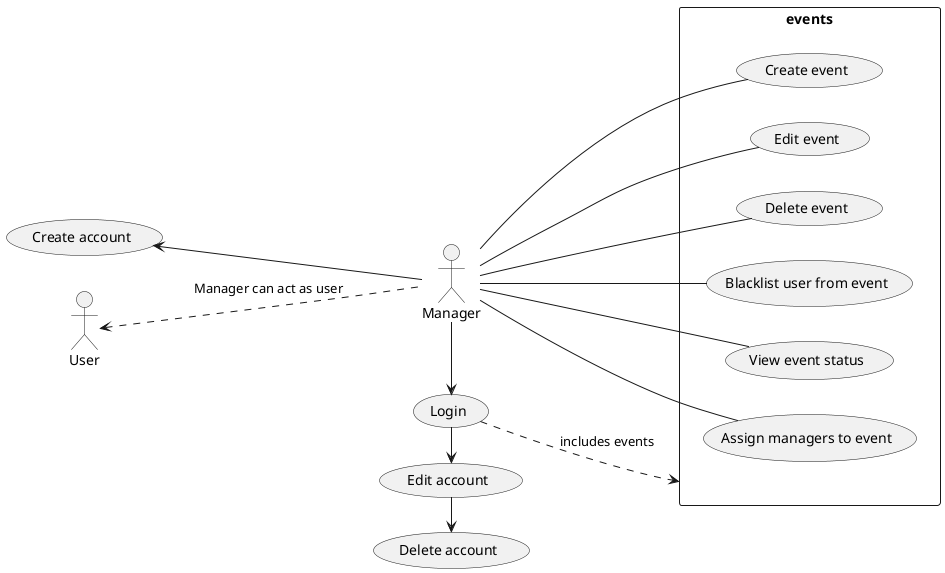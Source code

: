 @startuml

left to right direction
skinparam packageStyle rectangle
actor User as Basics
actor Manager as User

Basics <.- User : Manager can act as user

User -> (Login)
(Login) .> events : includes events
User -up-> (Create account)

(Login) -> (Edit account)
(Edit account) -> (Delete account)
rectangle events {
  User -- (Create event)
  User -- (Edit event)
  User -- (Delete event)
  User -- (Blacklist user from event)
  User -- (View event status)
  User -- (Assign managers to event)
}
@enduml